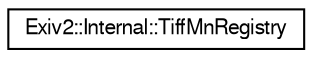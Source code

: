 digraph "Graphical Class Hierarchy"
{
  edge [fontname="FreeSans",fontsize="10",labelfontname="FreeSans",labelfontsize="10"];
  node [fontname="FreeSans",fontsize="10",shape=record];
  rankdir="LR";
  Node1 [label="Exiv2::Internal::TiffMnRegistry",height=0.2,width=0.4,color="black", fillcolor="white", style="filled",URL="$structExiv2_1_1Internal_1_1TiffMnRegistry.html",tooltip="Makernote registry structure. "];
}
